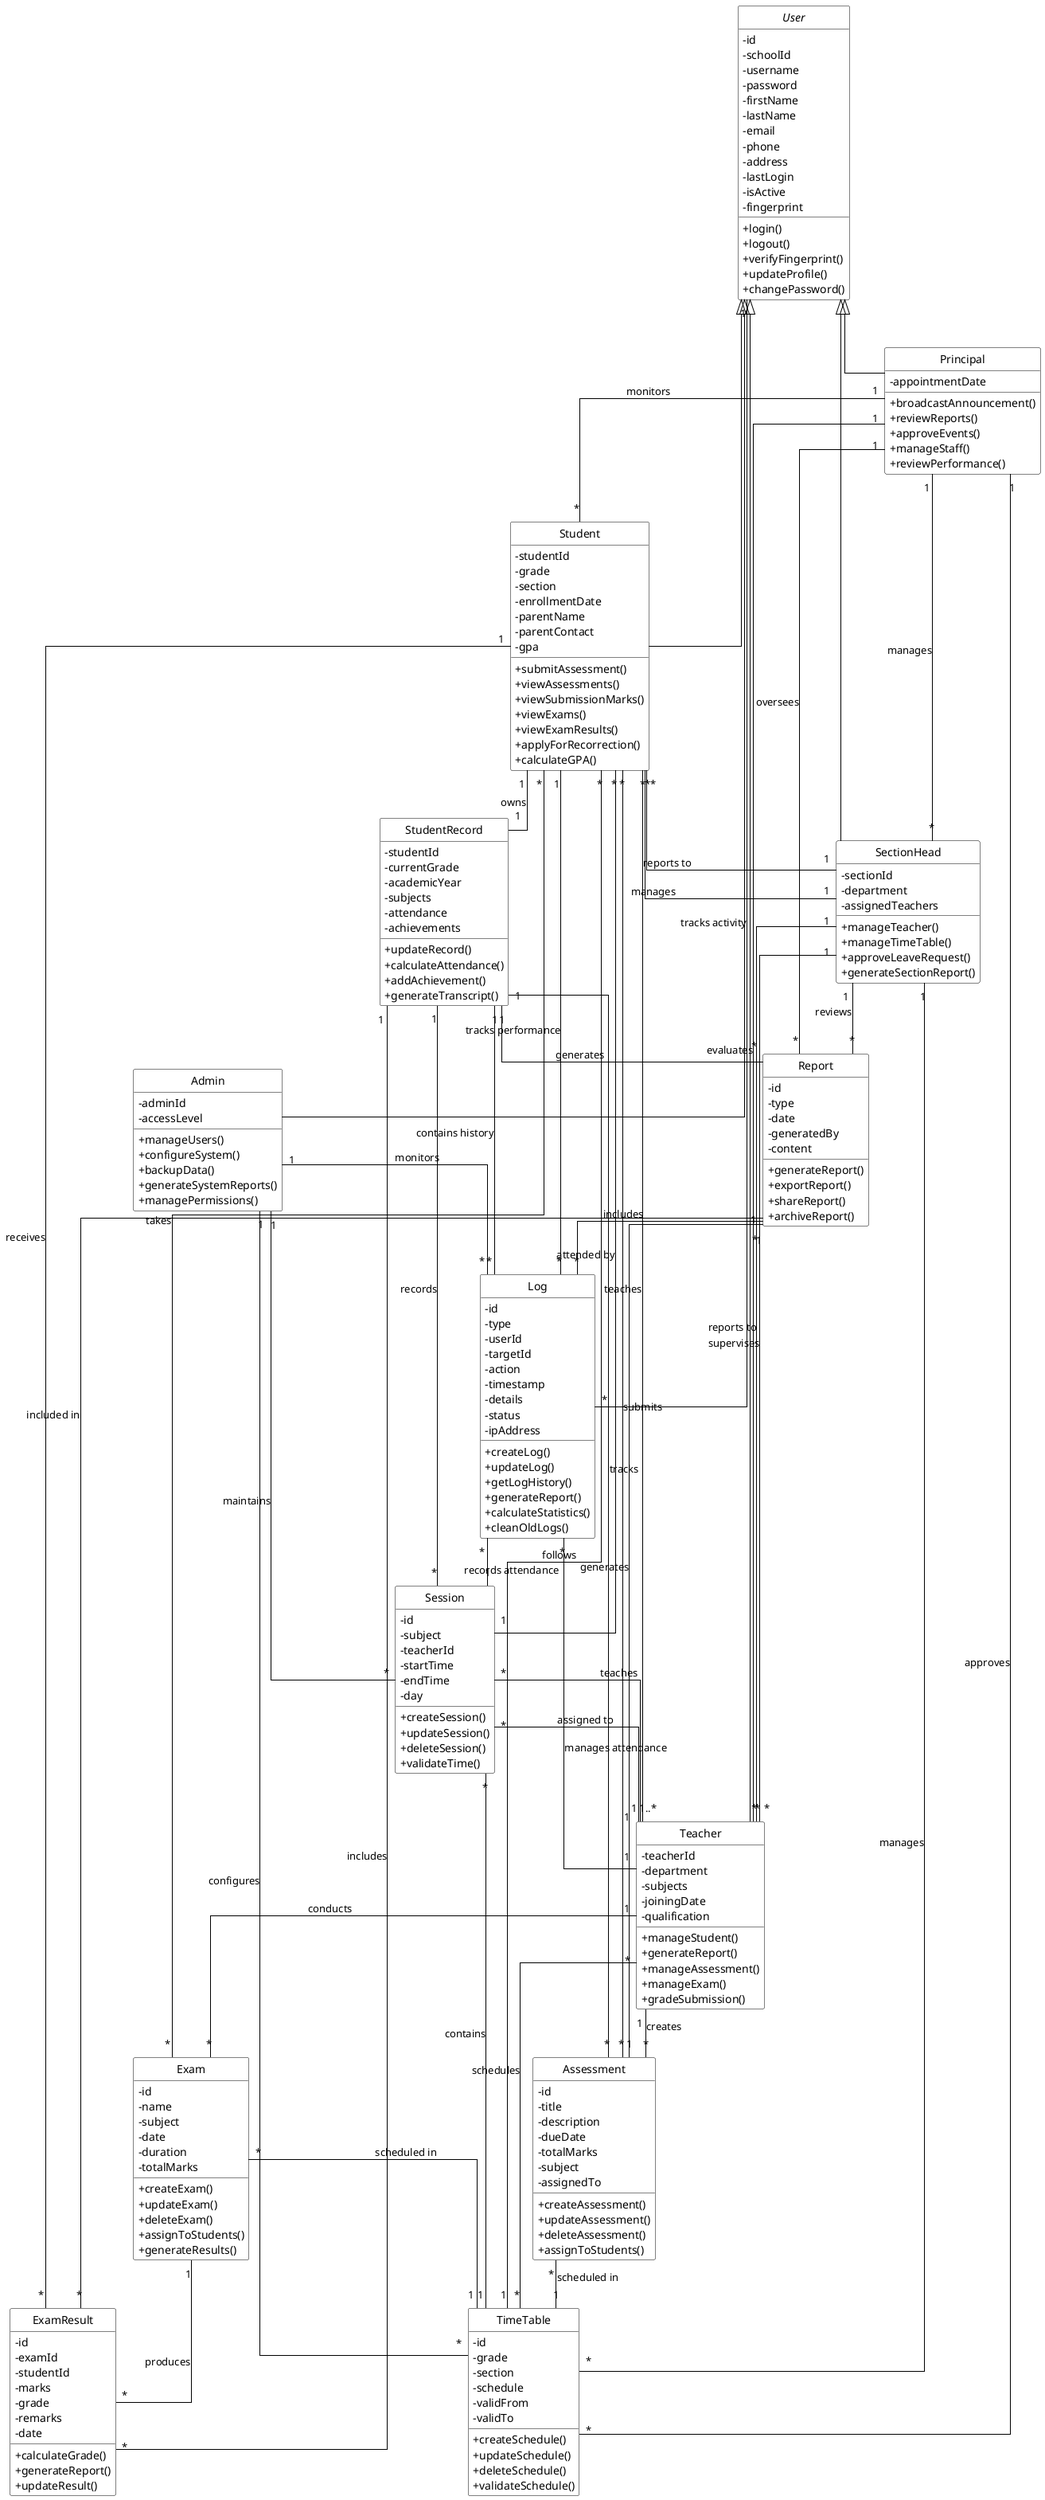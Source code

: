 @startuml School Management System - Class Diagram

' Layout settings
skinparam Linetype ortho
skinparam classAttributeIconSize 0
hide circle

' Style settings
skinparam class {
    color black
    BackgroundColor white
    BorderColor black
    ArrowColor black
}

abstract class User {
    - id
    - schoolId
    - username
    - password
    - firstName
    - lastName
    - email
    - phone
    - address
    - lastLogin
    - isActive
    - fingerprint
    
    + login()
    + logout()
    + verifyFingerprint()
    + updateProfile()
    + changePassword()
}

class Student {
    - studentId
    - grade
    - section
    - enrollmentDate
    - parentName
    - parentContact
    - gpa
    
    + submitAssessment()
    + viewAssessments()
    + viewSubmissionMarks()
    + viewExams()
    + viewExamResults()
    + applyForRecorrection()
    + calculateGPA()
}

class Teacher {
    - teacherId
    - department
    - subjects
    - joiningDate
    - qualification
    
    + manageStudent()
    + generateReport()
    + manageAssessment()
    + manageExam()
    + gradeSubmission()
}

class SectionHead {
    - sectionId
    - department
    - assignedTeachers
    
    + manageTeacher()
    + manageTimeTable()
    + approveLeaveRequest()
    + generateSectionReport()
}

class Principal {
    - appointmentDate
    
    + broadcastAnnouncement()
    + reviewReports()
    + approveEvents()
    + manageStaff()
    + reviewPerformance()
}

class Admin {
    - adminId
    - accessLevel
    
    + manageUsers()
    + configureSystem()
    + backupData()
    + generateSystemReports()
    + managePermissions()
}

class Assessment {
    - id
    - title
    - description
    - dueDate
    - totalMarks
    - subject
    - assignedTo
    
    + createAssessment()
    + updateAssessment()
    + deleteAssessment()
    + assignToStudents()
}

class Exam {
    - id
    - name
    - subject
    - date
    - duration
    - totalMarks
    
    + createExam()
    + updateExam()
    + deleteExam()
    + assignToStudents()
    + generateResults()
}

class ExamResult {
    - id
    - examId
    - studentId
    - marks
    - grade
    - remarks
    - date
    
    + calculateGrade()
    + generateReport()
    + updateResult()
}

class TimeTable {
    - id
    - grade
    - section
    - schedule
    - validFrom
    - validTo
    
    + createSchedule()
    + updateSchedule()
    + deleteSchedule()
    + validateSchedule()
}

class Session {
    - id
    - subject
    - teacherId
    - startTime
    - endTime
    - day
    
    + createSession()
    + updateSession()
    + deleteSession()
    + validateTime()
}

class Report {
    - id
    - type
    - date
    - generatedBy
    - content
    
    + generateReport()
    + exportReport()
    + shareReport()
    + archiveReport()
}

class StudentRecord {
    - studentId
    - currentGrade
    - academicYear
    - subjects
    - attendance
    - achievements
    
    + updateRecord()
    + calculateAttendance()
    + addAchievement()
    + generateTranscript()
}

class Log {
    - id
    - type
    - userId
    - targetId
    - action
    - timestamp
    - details
    - status
    - ipAddress
    
    + createLog()
    + updateLog()
    + getLogHistory()
    + generateReport()
    + calculateStatistics()
    + cleanOldLogs()
}

' Inheritance relationships
User <|-- Student
User <|-- Teacher
User <|-- SectionHead
User <|-- Principal
User <|-- Admin

' Core academic relationships
Student "*" -- "*" Assessment : submits
Student "*" -- "*" Exam : takes
Student "1" -- "*" ExamResult : receives
Student "1" -- "1" StudentRecord : owns
Student "*" -- "1" TimeTable : follows
Student "*" -- "1" SectionHead : reports to

' Teaching relationships
Teacher "*" -- "*" TimeTable : schedules
Teacher "1" -- "*" Assessment : creates
Teacher "1" -- "*" Exam : conducts
Teacher "*" -- "1" SectionHead : reports to
Teacher "1" -- "*" Session : teaches
Teacher "1..*" -- "*" Student : teaches

' Management relationships
SectionHead "1" -- "*" Teacher : supervises
SectionHead "1" -- "*" TimeTable : manages
SectionHead "1" -- "*" Report : reviews
SectionHead "1" -- "*" Student : manages

' Administrative relationships
Principal "1" -- "*" Report : oversees
Principal "1" -- "*" SectionHead : manages
Principal "1" -- "*" Teacher : evaluates
Principal "1" -- "*" Student : monitors
Principal "1" -- "*" TimeTable : approves

Admin "1" -- "*" TimeTable : configures
Admin "1" -- "*" Session : maintains

' Schedule relationships
TimeTable "1" -- "*" Session : contains
Session "*" -- "1" Teacher : assigned to
Session "1" -- "*" Student : attended by

' Academic content relationships
Assessment "1" -- "*" Report : generates
Assessment "*" -- "1" TimeTable : scheduled in
Exam "1" -- "*" ExamResult : produces
Exam "*" -- "1" TimeTable : scheduled in
ExamResult "*" -- "1" Report : included in

' Record relationships
StudentRecord "1" -- "*" Assessment : tracks
StudentRecord "1" -- "*" ExamResult : includes
StudentRecord "1" -- "*" Report : generates
StudentRecord "1" -- "*" Session : records

' Logging relationships
Log "*" -- "1" User : tracks activity
Log "*" -- "1" Session : records attendance
Log "*" -- "1" Student : tracks performance
Teacher "1" -- "*" Log : manages attendance
Admin "1" -- "*" Log : monitors
Report "1" -- "*" Log : includes
StudentRecord "1" -- "*" Log : contains history

@enduml
